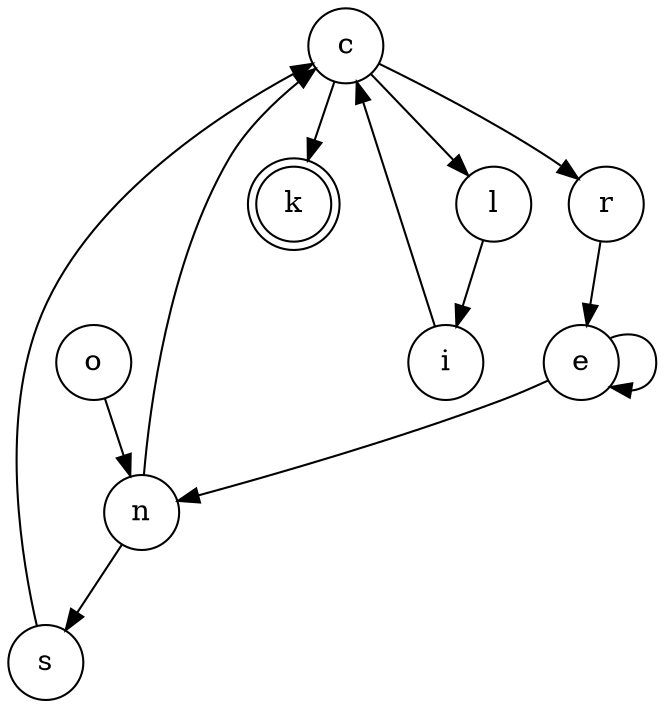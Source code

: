 digraph {   
    node [shape = doublecircle, color = black] k ;
    node [shape = circle];
    node [color= black];
    o -> n -> s -> c -> r -> e -> e -> n -> c -> l -> i -> c -> k;	
}